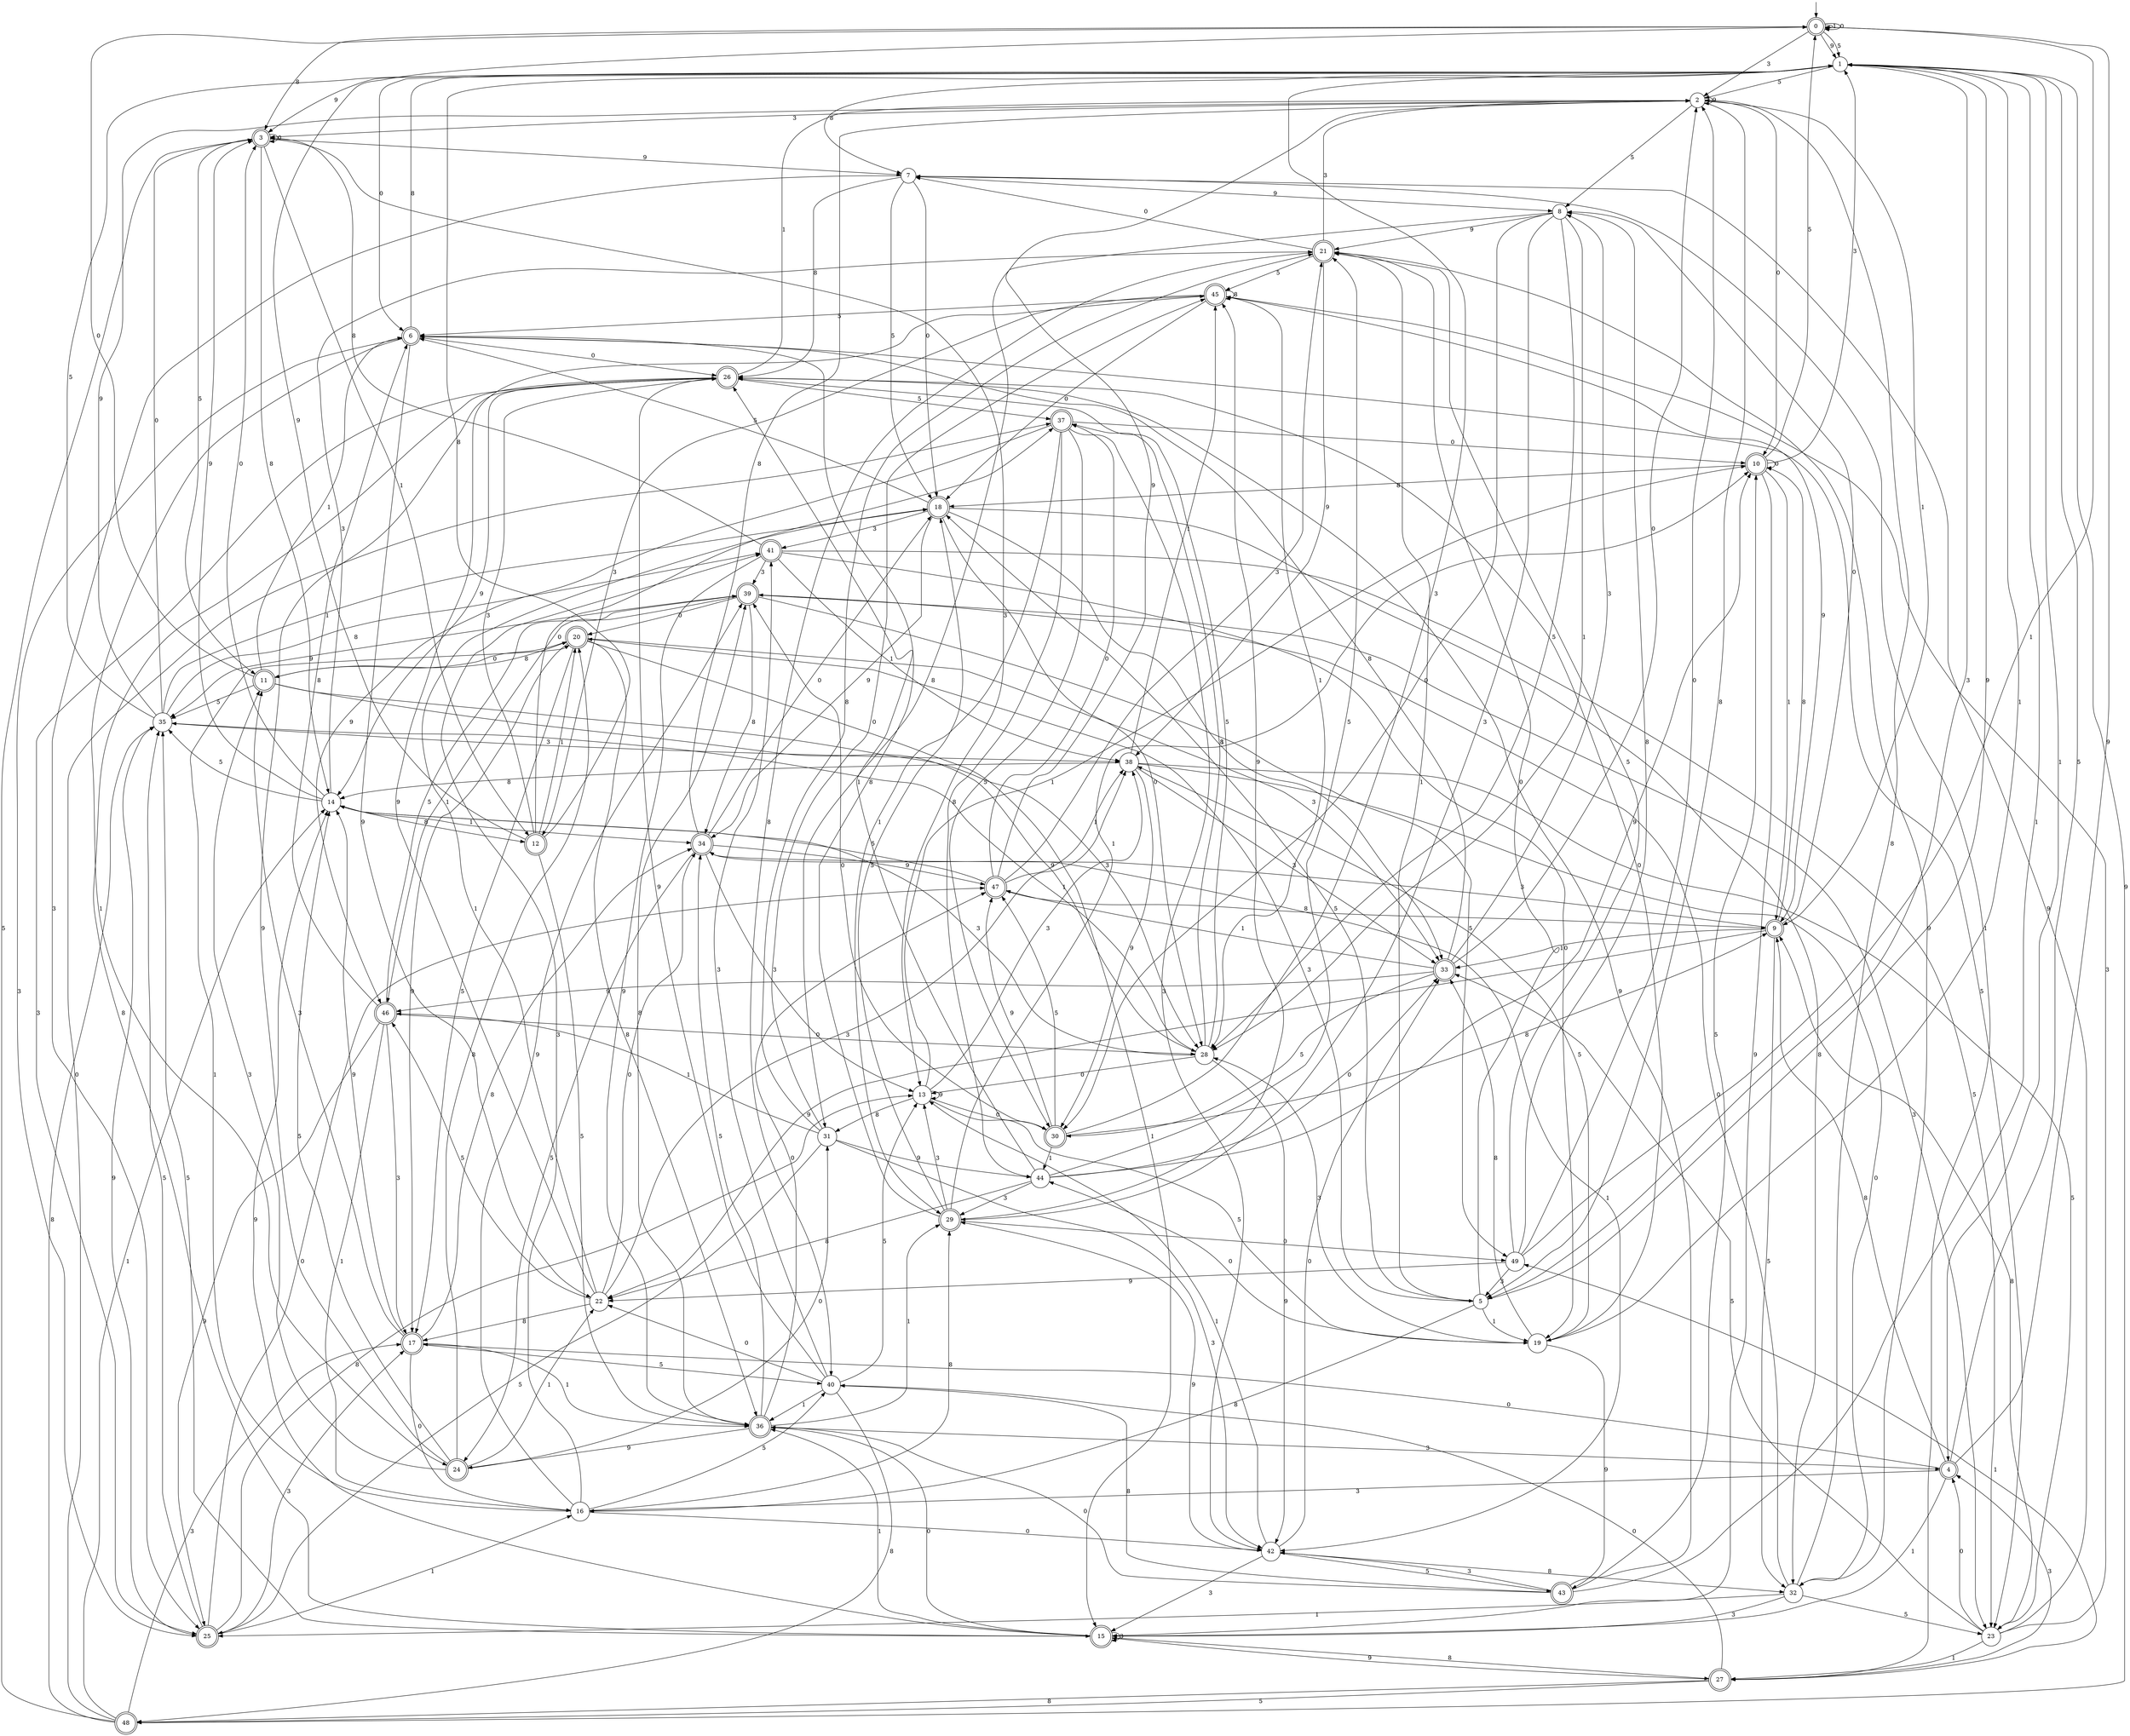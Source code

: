 digraph g {

	s0 [shape="doublecircle" label="0"];
	s1 [shape="circle" label="1"];
	s2 [shape="circle" label="2"];
	s3 [shape="doublecircle" label="3"];
	s4 [shape="doublecircle" label="4"];
	s5 [shape="circle" label="5"];
	s6 [shape="doublecircle" label="6"];
	s7 [shape="circle" label="7"];
	s8 [shape="circle" label="8"];
	s9 [shape="doublecircle" label="9"];
	s10 [shape="doublecircle" label="10"];
	s11 [shape="doublecircle" label="11"];
	s12 [shape="doublecircle" label="12"];
	s13 [shape="circle" label="13"];
	s14 [shape="circle" label="14"];
	s15 [shape="doublecircle" label="15"];
	s16 [shape="circle" label="16"];
	s17 [shape="doublecircle" label="17"];
	s18 [shape="doublecircle" label="18"];
	s19 [shape="circle" label="19"];
	s20 [shape="doublecircle" label="20"];
	s21 [shape="doublecircle" label="21"];
	s22 [shape="circle" label="22"];
	s23 [shape="circle" label="23"];
	s24 [shape="doublecircle" label="24"];
	s25 [shape="doublecircle" label="25"];
	s26 [shape="doublecircle" label="26"];
	s27 [shape="doublecircle" label="27"];
	s28 [shape="circle" label="28"];
	s29 [shape="doublecircle" label="29"];
	s30 [shape="doublecircle" label="30"];
	s31 [shape="circle" label="31"];
	s32 [shape="circle" label="32"];
	s33 [shape="doublecircle" label="33"];
	s34 [shape="doublecircle" label="34"];
	s35 [shape="circle" label="35"];
	s36 [shape="doublecircle" label="36"];
	s37 [shape="doublecircle" label="37"];
	s38 [shape="circle" label="38"];
	s39 [shape="doublecircle" label="39"];
	s40 [shape="circle" label="40"];
	s41 [shape="doublecircle" label="41"];
	s42 [shape="circle" label="42"];
	s43 [shape="doublecircle" label="43"];
	s44 [shape="circle" label="44"];
	s45 [shape="doublecircle" label="45"];
	s46 [shape="doublecircle" label="46"];
	s47 [shape="doublecircle" label="47"];
	s48 [shape="doublecircle" label="48"];
	s49 [shape="circle" label="49"];
	s0 -> s1 [label="9"];
	s0 -> s1 [label="5"];
	s0 -> s0 [label="1"];
	s0 -> s2 [label="3"];
	s0 -> s0 [label="0"];
	s0 -> s3 [label="8"];
	s1 -> s3 [label="9"];
	s1 -> s2 [label="5"];
	s1 -> s4 [label="1"];
	s1 -> s5 [label="3"];
	s1 -> s6 [label="0"];
	s1 -> s7 [label="8"];
	s2 -> s2 [label="9"];
	s2 -> s8 [label="5"];
	s2 -> s9 [label="1"];
	s2 -> s3 [label="3"];
	s2 -> s10 [label="0"];
	s2 -> s5 [label="8"];
	s3 -> s7 [label="9"];
	s3 -> s11 [label="5"];
	s3 -> s12 [label="1"];
	s3 -> s13 [label="3"];
	s3 -> s3 [label="0"];
	s3 -> s14 [label="8"];
	s4 -> s0 [label="9"];
	s4 -> s1 [label="5"];
	s4 -> s15 [label="1"];
	s4 -> s16 [label="3"];
	s4 -> s17 [label="0"];
	s4 -> s9 [label="8"];
	s5 -> s1 [label="9"];
	s5 -> s18 [label="5"];
	s5 -> s19 [label="1"];
	s5 -> s20 [label="3"];
	s5 -> s21 [label="0"];
	s5 -> s16 [label="8"];
	s6 -> s22 [label="9"];
	s6 -> s23 [label="5"];
	s6 -> s24 [label="1"];
	s6 -> s25 [label="3"];
	s6 -> s26 [label="0"];
	s6 -> s1 [label="8"];
	s7 -> s8 [label="9"];
	s7 -> s18 [label="5"];
	s7 -> s27 [label="1"];
	s7 -> s25 [label="3"];
	s7 -> s18 [label="0"];
	s7 -> s26 [label="8"];
	s8 -> s21 [label="9"];
	s8 -> s28 [label="5"];
	s8 -> s28 [label="1"];
	s8 -> s29 [label="3"];
	s8 -> s30 [label="0"];
	s8 -> s31 [label="8"];
	s9 -> s22 [label="9"];
	s9 -> s32 [label="5"];
	s9 -> s33 [label="1"];
	s9 -> s34 [label="3"];
	s9 -> s8 [label="0"];
	s9 -> s10 [label="8"];
	s10 -> s15 [label="9"];
	s10 -> s0 [label="5"];
	s10 -> s9 [label="1"];
	s10 -> s1 [label="3"];
	s10 -> s10 [label="0"];
	s10 -> s18 [label="8"];
	s11 -> s28 [label="9"];
	s11 -> s35 [label="5"];
	s11 -> s6 [label="1"];
	s11 -> s28 [label="3"];
	s11 -> s0 [label="0"];
	s11 -> s20 [label="8"];
	s12 -> s0 [label="9"];
	s12 -> s36 [label="5"];
	s12 -> s20 [label="1"];
	s12 -> s26 [label="3"];
	s12 -> s37 [label="0"];
	s12 -> s1 [label="8"];
	s13 -> s13 [label="9"];
	s13 -> s19 [label="5"];
	s13 -> s10 [label="1"];
	s13 -> s38 [label="3"];
	s13 -> s30 [label="0"];
	s13 -> s31 [label="8"];
	s14 -> s3 [label="9"];
	s14 -> s35 [label="5"];
	s14 -> s34 [label="1"];
	s14 -> s21 [label="3"];
	s14 -> s3 [label="0"];
	s14 -> s12 [label="8"];
	s15 -> s14 [label="9"];
	s15 -> s35 [label="5"];
	s15 -> s36 [label="1"];
	s15 -> s15 [label="3"];
	s15 -> s36 [label="0"];
	s15 -> s27 [label="8"];
	s16 -> s39 [label="9"];
	s16 -> s40 [label="5"];
	s16 -> s20 [label="1"];
	s16 -> s41 [label="3"];
	s16 -> s42 [label="0"];
	s16 -> s29 [label="8"];
	s17 -> s14 [label="9"];
	s17 -> s40 [label="5"];
	s17 -> s36 [label="1"];
	s17 -> s11 [label="3"];
	s17 -> s16 [label="0"];
	s17 -> s34 [label="8"];
	s18 -> s34 [label="9"];
	s18 -> s6 [label="5"];
	s18 -> s33 [label="1"];
	s18 -> s41 [label="3"];
	s18 -> s28 [label="0"];
	s18 -> s32 [label="8"];
	s19 -> s43 [label="9"];
	s19 -> s38 [label="5"];
	s19 -> s1 [label="1"];
	s19 -> s28 [label="3"];
	s19 -> s44 [label="0"];
	s19 -> s33 [label="8"];
	s20 -> s17 [label="9"];
	s20 -> s17 [label="5"];
	s20 -> s15 [label="1"];
	s20 -> s33 [label="3"];
	s20 -> s11 [label="0"];
	s20 -> s36 [label="8"];
	s21 -> s38 [label="9"];
	s21 -> s45 [label="5"];
	s21 -> s5 [label="1"];
	s21 -> s2 [label="3"];
	s21 -> s7 [label="0"];
	s21 -> s40 [label="8"];
	s22 -> s45 [label="9"];
	s22 -> s46 [label="5"];
	s22 -> s18 [label="1"];
	s22 -> s38 [label="3"];
	s22 -> s34 [label="0"];
	s22 -> s17 [label="8"];
	s23 -> s7 [label="9"];
	s23 -> s33 [label="5"];
	s23 -> s27 [label="1"];
	s23 -> s45 [label="3"];
	s23 -> s4 [label="0"];
	s23 -> s9 [label="8"];
	s24 -> s26 [label="9"];
	s24 -> s14 [label="5"];
	s24 -> s22 [label="1"];
	s24 -> s11 [label="3"];
	s24 -> s31 [label="0"];
	s24 -> s20 [label="8"];
	s25 -> s35 [label="9"];
	s25 -> s35 [label="5"];
	s25 -> s16 [label="1"];
	s25 -> s17 [label="3"];
	s25 -> s47 [label="0"];
	s25 -> s13 [label="8"];
	s26 -> s14 [label="9"];
	s26 -> s37 [label="5"];
	s26 -> s2 [label="1"];
	s26 -> s25 [label="3"];
	s26 -> s19 [label="0"];
	s26 -> s15 [label="8"];
	s27 -> s15 [label="9"];
	s27 -> s48 [label="5"];
	s27 -> s49 [label="1"];
	s27 -> s4 [label="3"];
	s27 -> s40 [label="0"];
	s27 -> s48 [label="8"];
	s28 -> s42 [label="9"];
	s28 -> s26 [label="5"];
	s28 -> s35 [label="1"];
	s28 -> s14 [label="3"];
	s28 -> s13 [label="0"];
	s28 -> s37 [label="8"];
	s29 -> s45 [label="9"];
	s29 -> s18 [label="5"];
	s29 -> s10 [label="1"];
	s29 -> s13 [label="3"];
	s29 -> s49 [label="0"];
	s29 -> s6 [label="8"];
	s30 -> s47 [label="9"];
	s30 -> s47 [label="5"];
	s30 -> s44 [label="1"];
	s30 -> s1 [label="3"];
	s30 -> s39 [label="0"];
	s30 -> s9 [label="8"];
	s31 -> s44 [label="9"];
	s31 -> s25 [label="5"];
	s31 -> s46 [label="1"];
	s31 -> s42 [label="3"];
	s31 -> s45 [label="0"];
	s31 -> s21 [label="8"];
	s32 -> s21 [label="9"];
	s32 -> s23 [label="5"];
	s32 -> s25 [label="1"];
	s32 -> s15 [label="3"];
	s32 -> s39 [label="0"];
	s32 -> s2 [label="8"];
	s33 -> s46 [label="9"];
	s33 -> s30 [label="5"];
	s33 -> s47 [label="1"];
	s33 -> s8 [label="3"];
	s33 -> s2 [label="0"];
	s33 -> s6 [label="8"];
	s34 -> s47 [label="9"];
	s34 -> s24 [label="5"];
	s34 -> s42 [label="1"];
	s34 -> s13 [label="3"];
	s34 -> s18 [label="0"];
	s34 -> s2 [label="8"];
	s35 -> s2 [label="9"];
	s35 -> s1 [label="5"];
	s35 -> s18 [label="1"];
	s35 -> s38 [label="3"];
	s35 -> s3 [label="0"];
	s35 -> s41 [label="8"];
	s36 -> s24 [label="9"];
	s36 -> s34 [label="5"];
	s36 -> s29 [label="1"];
	s36 -> s4 [label="3"];
	s36 -> s47 [label="0"];
	s36 -> s39 [label="8"];
	s37 -> s46 [label="9"];
	s37 -> s30 [label="5"];
	s37 -> s29 [label="1"];
	s37 -> s42 [label="3"];
	s37 -> s10 [label="0"];
	s37 -> s44 [label="8"];
	s38 -> s30 [label="9"];
	s38 -> s23 [label="5"];
	s38 -> s45 [label="1"];
	s38 -> s33 [label="3"];
	s38 -> s32 [label="0"];
	s38 -> s14 [label="8"];
	s39 -> s35 [label="9"];
	s39 -> s49 [label="5"];
	s39 -> s46 [label="1"];
	s39 -> s23 [label="3"];
	s39 -> s20 [label="0"];
	s39 -> s34 [label="8"];
	s40 -> s26 [label="9"];
	s40 -> s13 [label="5"];
	s40 -> s36 [label="1"];
	s40 -> s41 [label="3"];
	s40 -> s22 [label="0"];
	s40 -> s48 [label="8"];
	s41 -> s36 [label="9"];
	s41 -> s23 [label="5"];
	s41 -> s38 [label="1"];
	s41 -> s39 [label="3"];
	s41 -> s19 [label="0"];
	s41 -> s3 [label="8"];
	s42 -> s29 [label="9"];
	s42 -> s43 [label="5"];
	s42 -> s13 [label="1"];
	s42 -> s15 [label="3"];
	s42 -> s33 [label="0"];
	s42 -> s32 [label="8"];
	s43 -> s26 [label="9"];
	s43 -> s10 [label="5"];
	s43 -> s1 [label="1"];
	s43 -> s42 [label="3"];
	s43 -> s36 [label="0"];
	s43 -> s40 [label="8"];
	s44 -> s10 [label="9"];
	s44 -> s21 [label="5"];
	s44 -> s26 [label="1"];
	s44 -> s29 [label="3"];
	s44 -> s33 [label="0"];
	s44 -> s22 [label="8"];
	s45 -> s9 [label="9"];
	s45 -> s6 [label="5"];
	s45 -> s28 [label="1"];
	s45 -> s12 [label="3"];
	s45 -> s18 [label="0"];
	s45 -> s45 [label="8"];
	s46 -> s25 [label="9"];
	s46 -> s39 [label="5"];
	s46 -> s16 [label="1"];
	s46 -> s17 [label="3"];
	s46 -> s28 [label="0"];
	s46 -> s6 [label="8"];
	s47 -> s2 [label="9"];
	s47 -> s14 [label="5"];
	s47 -> s38 [label="1"];
	s47 -> s21 [label="3"];
	s47 -> s37 [label="0"];
	s47 -> s9 [label="8"];
	s48 -> s1 [label="9"];
	s48 -> s3 [label="5"];
	s48 -> s14 [label="1"];
	s48 -> s17 [label="3"];
	s48 -> s37 [label="0"];
	s48 -> s35 [label="8"];
	s49 -> s22 [label="9"];
	s49 -> s21 [label="5"];
	s49 -> s0 [label="1"];
	s49 -> s5 [label="3"];
	s49 -> s2 [label="0"];
	s49 -> s8 [label="8"];

__start0 [label="" shape="none" width="0" height="0"];
__start0 -> s0;

}

